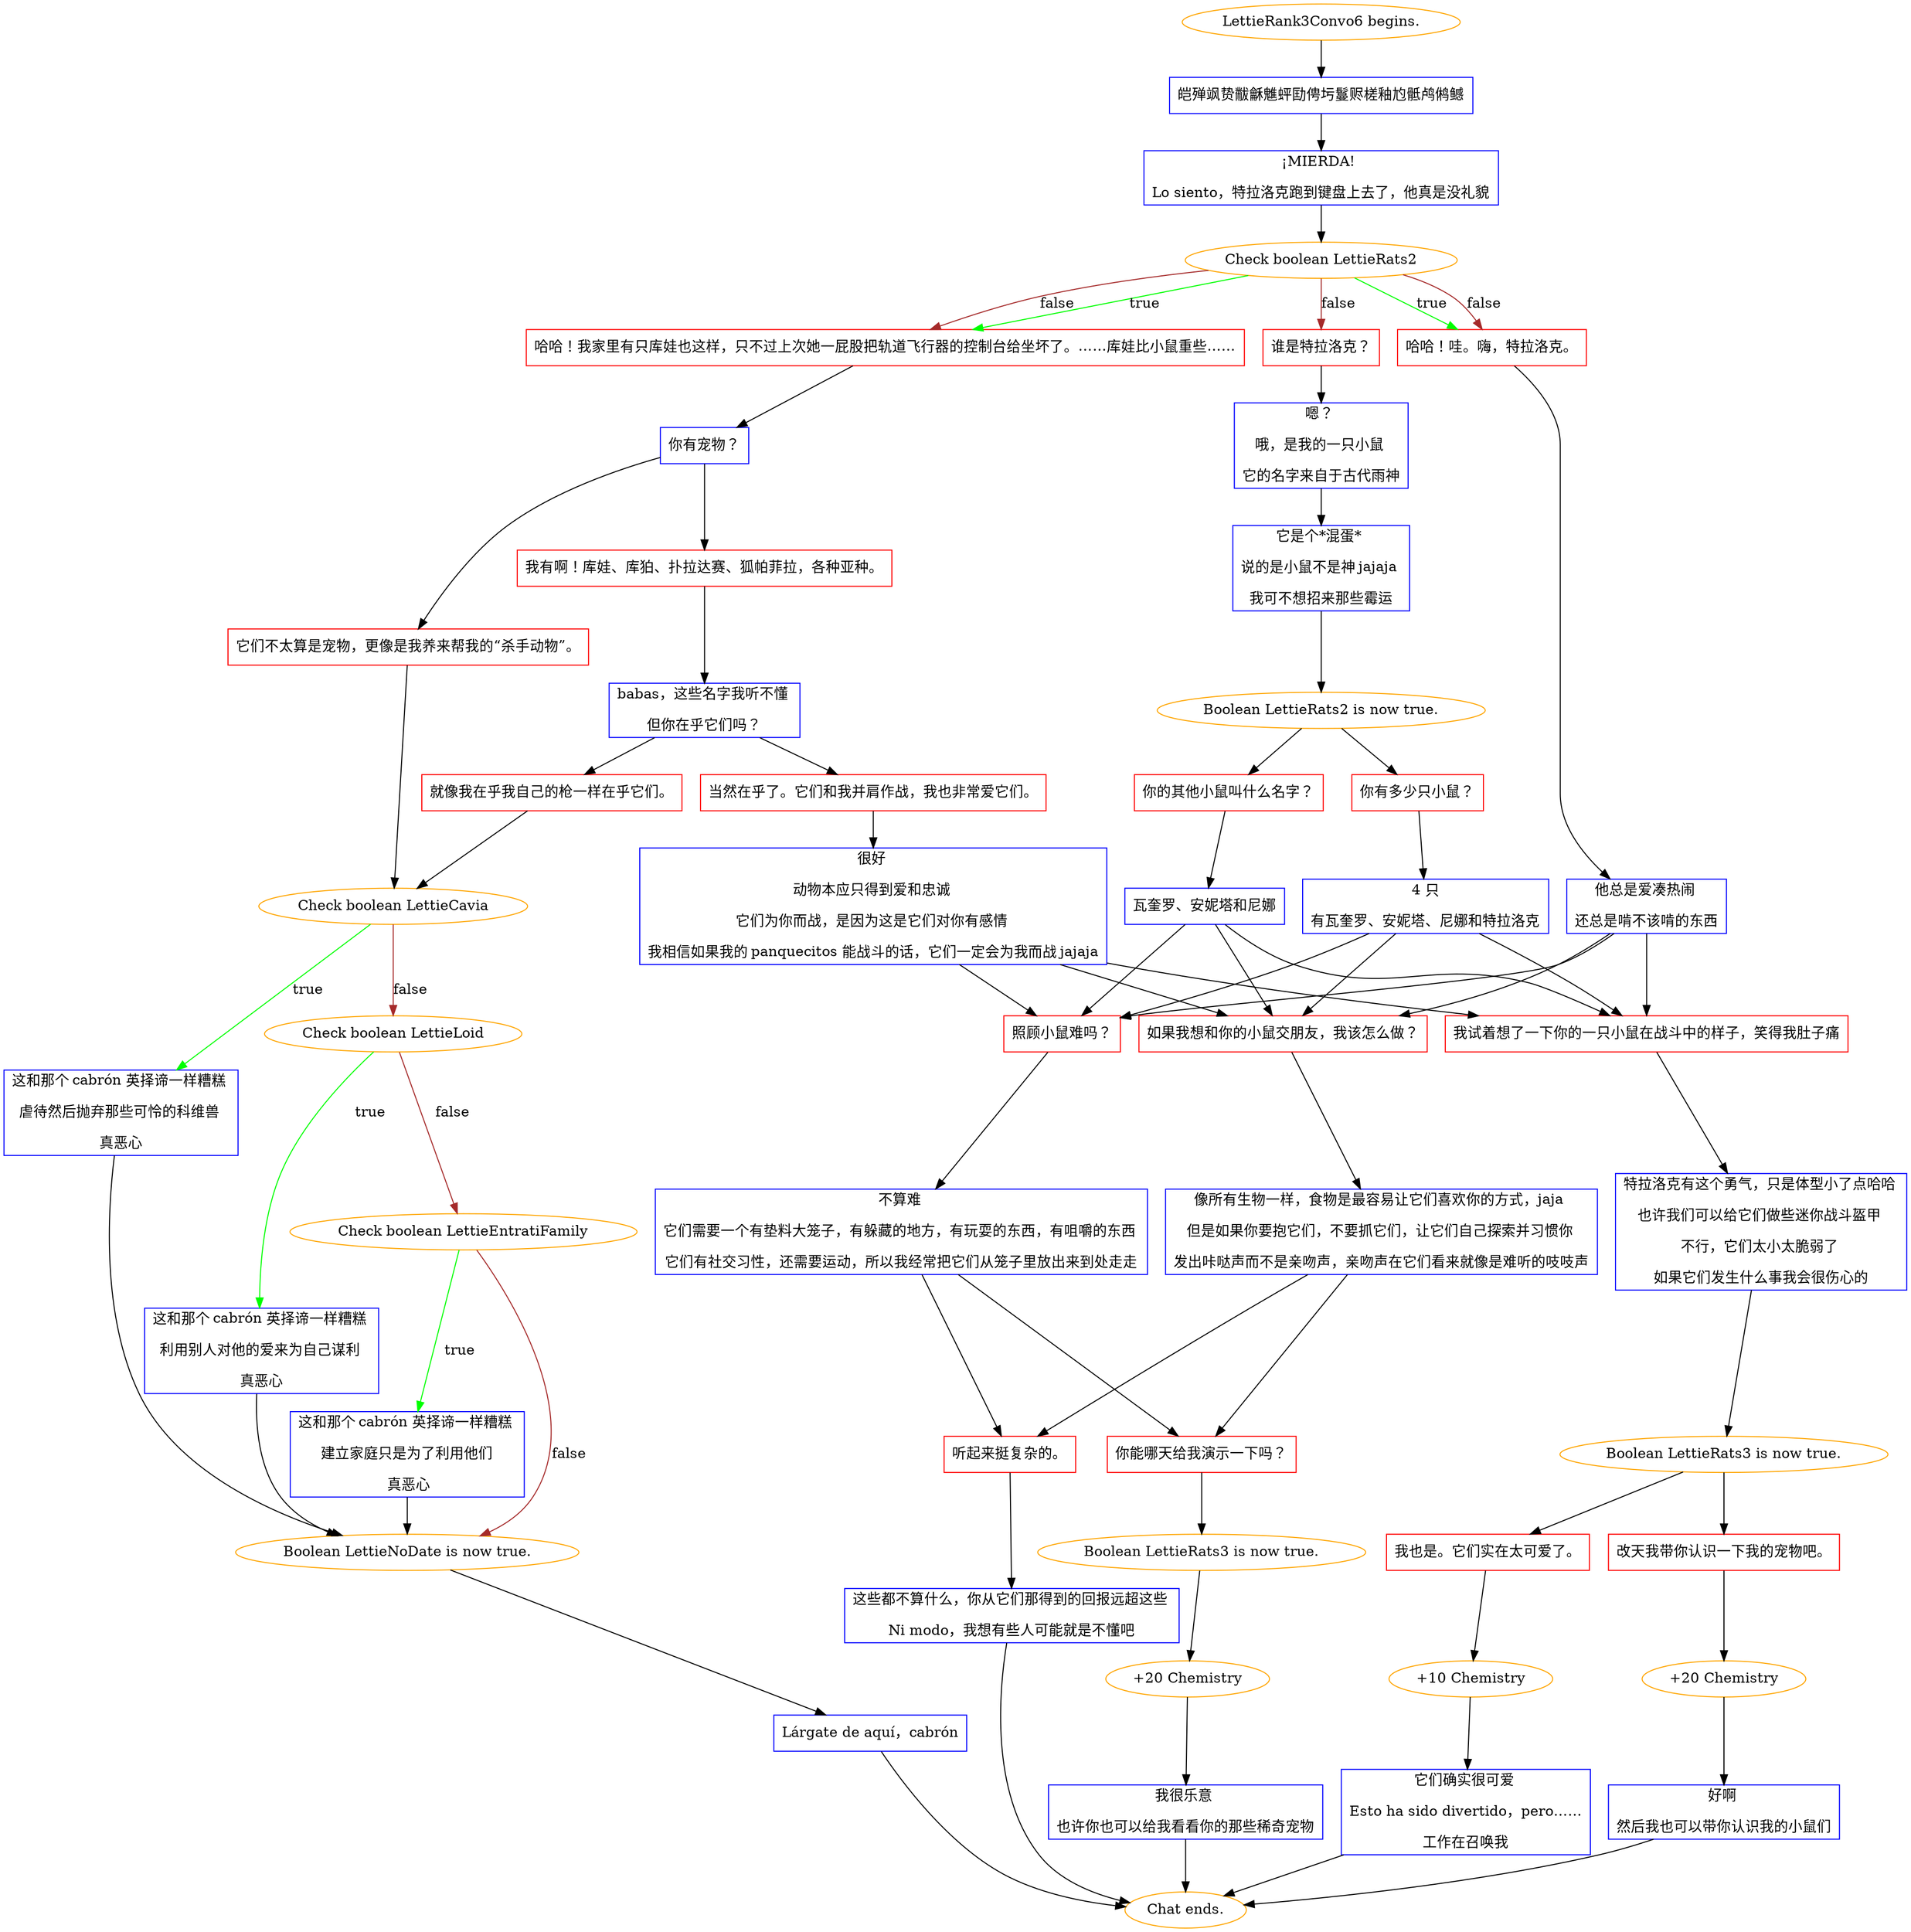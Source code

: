 digraph {
	"LettieRank3Convo6 begins." [color=orange];
		"LettieRank3Convo6 begins." -> j3557574577;
	j3557574577 [label="皑殚飒贽黻龢魋蚲劻俜圬鬘赆槎釉尥骶鸬鸺鳡",shape=box,color=blue];
		j3557574577 -> j1377024522;
	j1377024522 [label="¡MIERDA! 
Lo siento，特拉洛克跑到键盘上去了，他真是没礼貌",shape=box,color=blue];
		j1377024522 -> j352879681;
	j352879681 [label="Check boolean LettieRats2",color=orange];
		j352879681 -> j3975327055 [label=true,color=green];
		j352879681 -> j1464137349 [label=true,color=green];
		j352879681 -> j3975327055 [label=false,color=brown];
		j352879681 -> j399723044 [label=false,color=brown];
		j352879681 -> j1464137349 [label=false,color=brown];
	j3975327055 [label="哈哈！哇。嗨，特拉洛克。",shape=box,color=red];
		j3975327055 -> j2147941131;
	j1464137349 [label="哈哈！我家里有只库娃也这样，只不过上次她一屁股把轨道飞行器的控制台给坐坏了。……库娃比小鼠重些……",shape=box,color=red];
		j1464137349 -> j2374024619;
	j399723044 [label="谁是特拉洛克？",shape=box,color=red];
		j399723044 -> j2755346107;
	j2147941131 [label="他总是爱凑热闹 
还总是啃不该啃的东西",shape=box,color=blue];
		j2147941131 -> j1363335486;
		j2147941131 -> j3952827435;
		j2147941131 -> j3911165722;
	j2374024619 [label="你有宠物？",shape=box,color=blue];
		j2374024619 -> j118159012;
		j2374024619 -> j218370327;
	j2755346107 [label="嗯？ 
哦，是我的一只小鼠 
它的名字来自于古代雨神",shape=box,color=blue];
		j2755346107 -> j1346385015;
	j1363335486 [label="如果我想和你的小鼠交朋友，我该怎么做？",shape=box,color=red];
		j1363335486 -> j3885806823;
	j3952827435 [label="照顾小鼠难吗？",shape=box,color=red];
		j3952827435 -> j1162443416;
	j3911165722 [label="我试着想了一下你的一只小鼠在战斗中的样子，笑得我肚子痛",shape=box,color=red];
		j3911165722 -> j1169954645;
	j118159012 [label="我有啊！库娃、库狛、扑拉达赛、狐帕菲拉，各种亚种。",shape=box,color=red];
		j118159012 -> j3136013949;
	j218370327 [label="它们不太算是宠物，更像是我养来帮我的“杀手动物”。",shape=box,color=red];
		j218370327 -> j2709366223;
	j1346385015 [label="它是个*混蛋* 
说的是小鼠不是神 jajaja 
我可不想招来那些霉运",shape=box,color=blue];
		j1346385015 -> j10351059;
	j3885806823 [label="像所有生物一样，食物是最容易让它们喜欢你的方式，jaja 
但是如果你要抱它们，不要抓它们，让它们自己探索并习惯你 
发出咔哒声而不是亲吻声，亲吻声在它们看来就像是难听的吱吱声",shape=box,color=blue];
		j3885806823 -> j1318050339;
		j3885806823 -> j3326769633;
	j1162443416 [label="不算难 
它们需要一个有垫料大笼子，有躲藏的地方，有玩耍的东西，有咀嚼的东西 
它们有社交习性，还需要运动，所以我经常把它们从笼子里放出来到处走走",shape=box,color=blue];
		j1162443416 -> j1318050339;
		j1162443416 -> j3326769633;
	j1169954645 [label="特拉洛克有这个勇气，只是体型小了点哈哈 
也许我们可以给它们做些迷你战斗盔甲 
不行，它们太小太脆弱了 
如果它们发生什么事我会很伤心的",shape=box,color=blue];
		j1169954645 -> j2279302391;
	j3136013949 [label="babas，这些名字我听不懂 
但你在乎它们吗？",shape=box,color=blue];
		j3136013949 -> j924081071;
		j3136013949 -> j1953515729;
	j2709366223 [label="Check boolean LettieCavia",color=orange];
		j2709366223 -> j2653358176 [label=true,color=green];
		j2709366223 -> j1457704003 [label=false,color=brown];
	j10351059 [label="Boolean LettieRats2 is now true.",color=orange];
		j10351059 -> j1598303754;
		j10351059 -> j1789299779;
	j1318050339 [label="你能哪天给我演示一下吗？",shape=box,color=red];
		j1318050339 -> j3954850044;
	j3326769633 [label="听起来挺复杂的。",shape=box,color=red];
		j3326769633 -> j1160363461;
	j2279302391 [label="Boolean LettieRats3 is now true.",color=orange];
		j2279302391 -> j3390184945;
		j2279302391 -> j1207984004;
	j924081071 [label="当然在乎了。它们和我并肩作战，我也非常爱它们。",shape=box,color=red];
		j924081071 -> j2260355606;
	j1953515729 [label="就像我在乎我自己的枪一样在乎它们。",shape=box,color=red];
		j1953515729 -> j2709366223;
	j2653358176 [label="这和那个 cabrón 英择谛一样糟糕 
虐待然后抛弃那些可怜的科维兽 
真恶心",shape=box,color=blue];
		j2653358176 -> j2071684832;
	j1457704003 [label="Check boolean LettieLoid",color=orange];
		j1457704003 -> j2083323218 [label=true,color=green];
		j1457704003 -> j2739792652 [label=false,color=brown];
	j1598303754 [label="你有多少只小鼠？",shape=box,color=red];
		j1598303754 -> j3133628817;
	j1789299779 [label="你的其他小鼠叫什么名字？",shape=box,color=red];
		j1789299779 -> j572967757;
	j3954850044 [label="Boolean LettieRats3 is now true.",color=orange];
		j3954850044 -> j1232053299;
	j1160363461 [label="这些都不算什么，你从它们那得到的回报远超这些 
Ni modo，我想有些人可能就是不懂吧",shape=box,color=blue];
		j1160363461 -> "Chat ends.";
	j3390184945 [label="我也是。它们实在太可爱了。",shape=box,color=red];
		j3390184945 -> j956486229;
	j1207984004 [label="改天我带你认识一下我的宠物吧。",shape=box,color=red];
		j1207984004 -> j890863395;
	j2260355606 [label="很好 
动物本应只得到爱和忠诚 
它们为你而战，是因为这是它们对你有感情 
我相信如果我的 panquecitos 能战斗的话，它们一定会为我而战 jajaja",shape=box,color=blue];
		j2260355606 -> j1363335486;
		j2260355606 -> j3952827435;
		j2260355606 -> j3911165722;
	j2071684832 [label="Boolean LettieNoDate is now true.",color=orange];
		j2071684832 -> j1016584208;
	j2083323218 [label="这和那个 cabrón 英择谛一样糟糕 
利用别人对他的爱来为自己谋利 
真恶心",shape=box,color=blue];
		j2083323218 -> j2071684832;
	j2739792652 [label="Check boolean LettieEntratiFamily",color=orange];
		j2739792652 -> j3923602702 [label=true,color=green];
		j2739792652 -> j2071684832 [label=false,color=brown];
	j3133628817 [label="4 只
有瓦奎罗、安妮塔、尼娜和特拉洛克",shape=box,color=blue];
		j3133628817 -> j1363335486;
		j3133628817 -> j3952827435;
		j3133628817 -> j3911165722;
	j572967757 [label="瓦奎罗、安妮塔和尼娜",shape=box,color=blue];
		j572967757 -> j1363335486;
		j572967757 -> j3952827435;
		j572967757 -> j3911165722;
	j1232053299 [label="+20 Chemistry",color=orange];
		j1232053299 -> j2545311746;
	"Chat ends." [color=orange];
	j956486229 [label="+10 Chemistry",color=orange];
		j956486229 -> j2019466641;
	j890863395 [label="+20 Chemistry",color=orange];
		j890863395 -> j4018574585;
	j1016584208 [label="Lárgate de aquí，cabrón",shape=box,color=blue];
		j1016584208 -> "Chat ends.";
	j3923602702 [label="这和那个 cabrón 英择谛一样糟糕 
 建立家庭只是为了利用他们 
 真恶心",shape=box,color=blue];
		j3923602702 -> j2071684832;
	j2545311746 [label="我很乐意 
也许你也可以给我看看你的那些稀奇宠物",shape=box,color=blue];
		j2545311746 -> "Chat ends.";
	j2019466641 [label="它们确实很可爱 
Esto ha sido divertido，pero……
工作在召唤我",shape=box,color=blue];
		j2019466641 -> "Chat ends.";
	j4018574585 [label="好啊 
然后我也可以带你认识我的小鼠们",shape=box,color=blue];
		j4018574585 -> "Chat ends.";
}